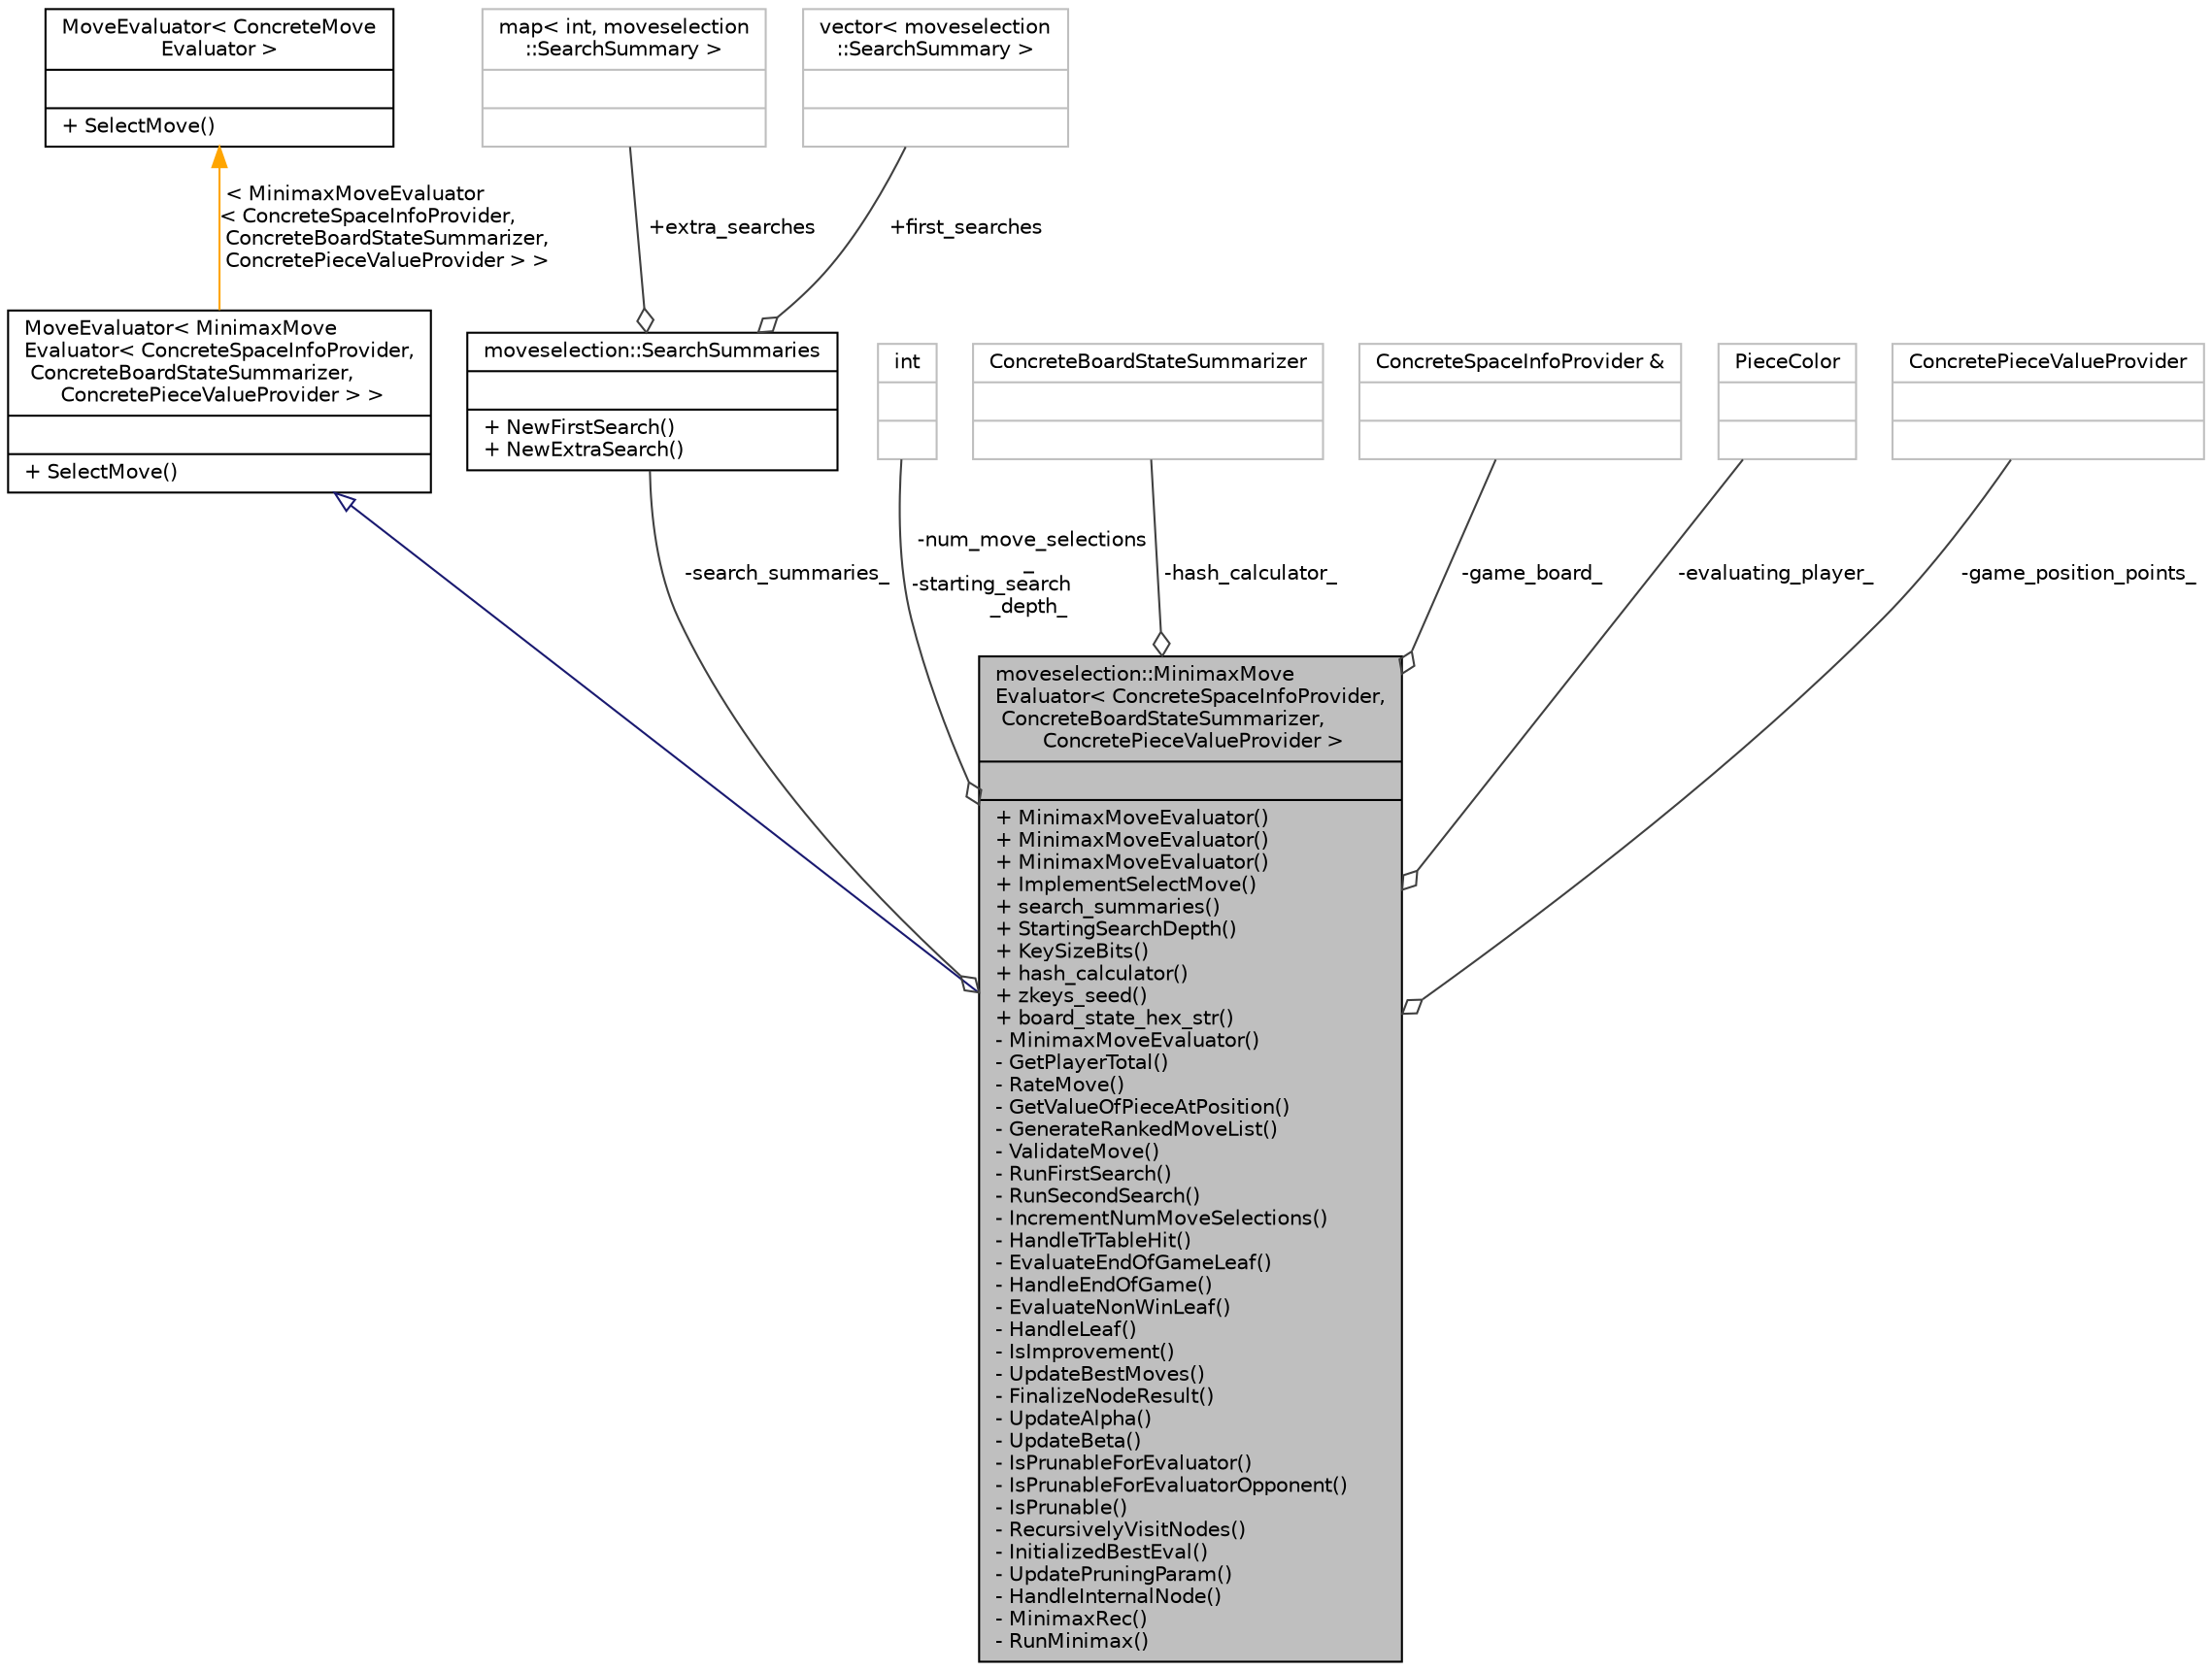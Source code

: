 digraph "moveselection::MinimaxMoveEvaluator&lt; ConcreteSpaceInfoProvider, ConcreteBoardStateSummarizer, ConcretePieceValueProvider &gt;"
{
 // LATEX_PDF_SIZE
  edge [fontname="Helvetica",fontsize="10",labelfontname="Helvetica",labelfontsize="10"];
  node [fontname="Helvetica",fontsize="10",shape=record];
  Node1 [label="{moveselection::MinimaxMove\lEvaluator\< ConcreteSpaceInfoProvider,\l ConcreteBoardStateSummarizer,\l ConcretePieceValueProvider \>\n||+ MinimaxMoveEvaluator()\l+ MinimaxMoveEvaluator()\l+ MinimaxMoveEvaluator()\l+ ImplementSelectMove()\l+ search_summaries()\l+ StartingSearchDepth()\l+ KeySizeBits()\l+ hash_calculator()\l+ zkeys_seed()\l+ board_state_hex_str()\l- MinimaxMoveEvaluator()\l- GetPlayerTotal()\l- RateMove()\l- GetValueOfPieceAtPosition()\l- GenerateRankedMoveList()\l- ValidateMove()\l- RunFirstSearch()\l- RunSecondSearch()\l- IncrementNumMoveSelections()\l- HandleTrTableHit()\l- EvaluateEndOfGameLeaf()\l- HandleEndOfGame()\l- EvaluateNonWinLeaf()\l- HandleLeaf()\l- IsImprovement()\l- UpdateBestMoves()\l- FinalizeNodeResult()\l- UpdateAlpha()\l- UpdateBeta()\l- IsPrunableForEvaluator()\l- IsPrunableForEvaluatorOpponent()\l- IsPrunable()\l- RecursivelyVisitNodes()\l- InitializedBestEval()\l- UpdatePruningParam()\l- HandleInternalNode()\l- MinimaxRec()\l- RunMinimax()\l}",height=0.2,width=0.4,color="black", fillcolor="grey75", style="filled", fontcolor="black",tooltip="Implements MoveEvaluator interface, and selects move::Move using Minimax algorithm; uses SpaceInfoPro..."];
  Node2 -> Node1 [dir="back",color="midnightblue",fontsize="10",style="solid",arrowtail="onormal",fontname="Helvetica"];
  Node2 [label="{MoveEvaluator\< MinimaxMove\lEvaluator\< ConcreteSpaceInfoProvider,\l ConcreteBoardStateSummarizer,\l ConcretePieceValueProvider \> \>\n||+ SelectMove()\l}",height=0.2,width=0.4,color="black", fillcolor="white", style="filled",URL="$classMoveEvaluator.html",tooltip=" "];
  Node3 -> Node2 [dir="back",color="orange",fontsize="10",style="solid",label=" \< MinimaxMoveEvaluator\l\< ConcreteSpaceInfoProvider,\l ConcreteBoardStateSummarizer,\l ConcretePieceValueProvider \> \>" ,fontname="Helvetica"];
  Node3 [label="{MoveEvaluator\< ConcreteMove\lEvaluator \>\n||+ SelectMove()\l}",height=0.2,width=0.4,color="black", fillcolor="white", style="filled",URL="$classMoveEvaluator.html",tooltip="CRTP interface with a method for selecting a gameboard::Move (concrete examples = moveselection::Mini..."];
  Node4 -> Node1 [color="grey25",fontsize="10",style="solid",label=" -search_summaries_" ,arrowhead="odiamond",fontname="Helvetica"];
  Node4 [label="{moveselection::SearchSummaries\n||+ NewFirstSearch()\l+ NewExtraSearch()\l}",height=0.2,width=0.4,color="black", fillcolor="white", style="filled",URL="$structmoveselection_1_1SearchSummaries.html",tooltip="Stores a moveselection::SearchSummary for each moveselection::MinimaxMoveEvaluator...."];
  Node5 -> Node4 [color="grey25",fontsize="10",style="solid",label=" +extra_searches" ,arrowhead="odiamond",fontname="Helvetica"];
  Node5 [label="{map\< int, moveselection\l::SearchSummary \>\n||}",height=0.2,width=0.4,color="grey75", fillcolor="white", style="filled",tooltip=" "];
  Node6 -> Node4 [color="grey25",fontsize="10",style="solid",label=" +first_searches" ,arrowhead="odiamond",fontname="Helvetica"];
  Node6 [label="{vector\< moveselection\l::SearchSummary \>\n||}",height=0.2,width=0.4,color="grey75", fillcolor="white", style="filled",tooltip=" "];
  Node7 -> Node1 [color="grey25",fontsize="10",style="solid",label=" -num_move_selections\l_\n-starting_search\l_depth_" ,arrowhead="odiamond",fontname="Helvetica"];
  Node7 [label="{int\n||}",height=0.2,width=0.4,color="grey75", fillcolor="white", style="filled",tooltip=" "];
  Node8 -> Node1 [color="grey25",fontsize="10",style="solid",label=" -hash_calculator_" ,arrowhead="odiamond",fontname="Helvetica"];
  Node8 [label="{ConcreteBoardStateSummarizer\n||}",height=0.2,width=0.4,color="grey75", fillcolor="white", style="filled",tooltip=" "];
  Node9 -> Node1 [color="grey25",fontsize="10",style="solid",label=" -game_board_" ,arrowhead="odiamond",fontname="Helvetica"];
  Node9 [label="{ConcreteSpaceInfoProvider &\n||}",height=0.2,width=0.4,color="grey75", fillcolor="white", style="filled",tooltip=" "];
  Node10 -> Node1 [color="grey25",fontsize="10",style="solid",label=" -evaluating_player_" ,arrowhead="odiamond",fontname="Helvetica"];
  Node10 [label="{PieceColor\n||}",height=0.2,width=0.4,color="grey75", fillcolor="white", style="filled",tooltip=" "];
  Node11 -> Node1 [color="grey25",fontsize="10",style="solid",label=" -game_position_points_" ,arrowhead="odiamond",fontname="Helvetica"];
  Node11 [label="{ConcretePieceValueProvider\n||}",height=0.2,width=0.4,color="grey75", fillcolor="white", style="filled",tooltip=" "];
}
